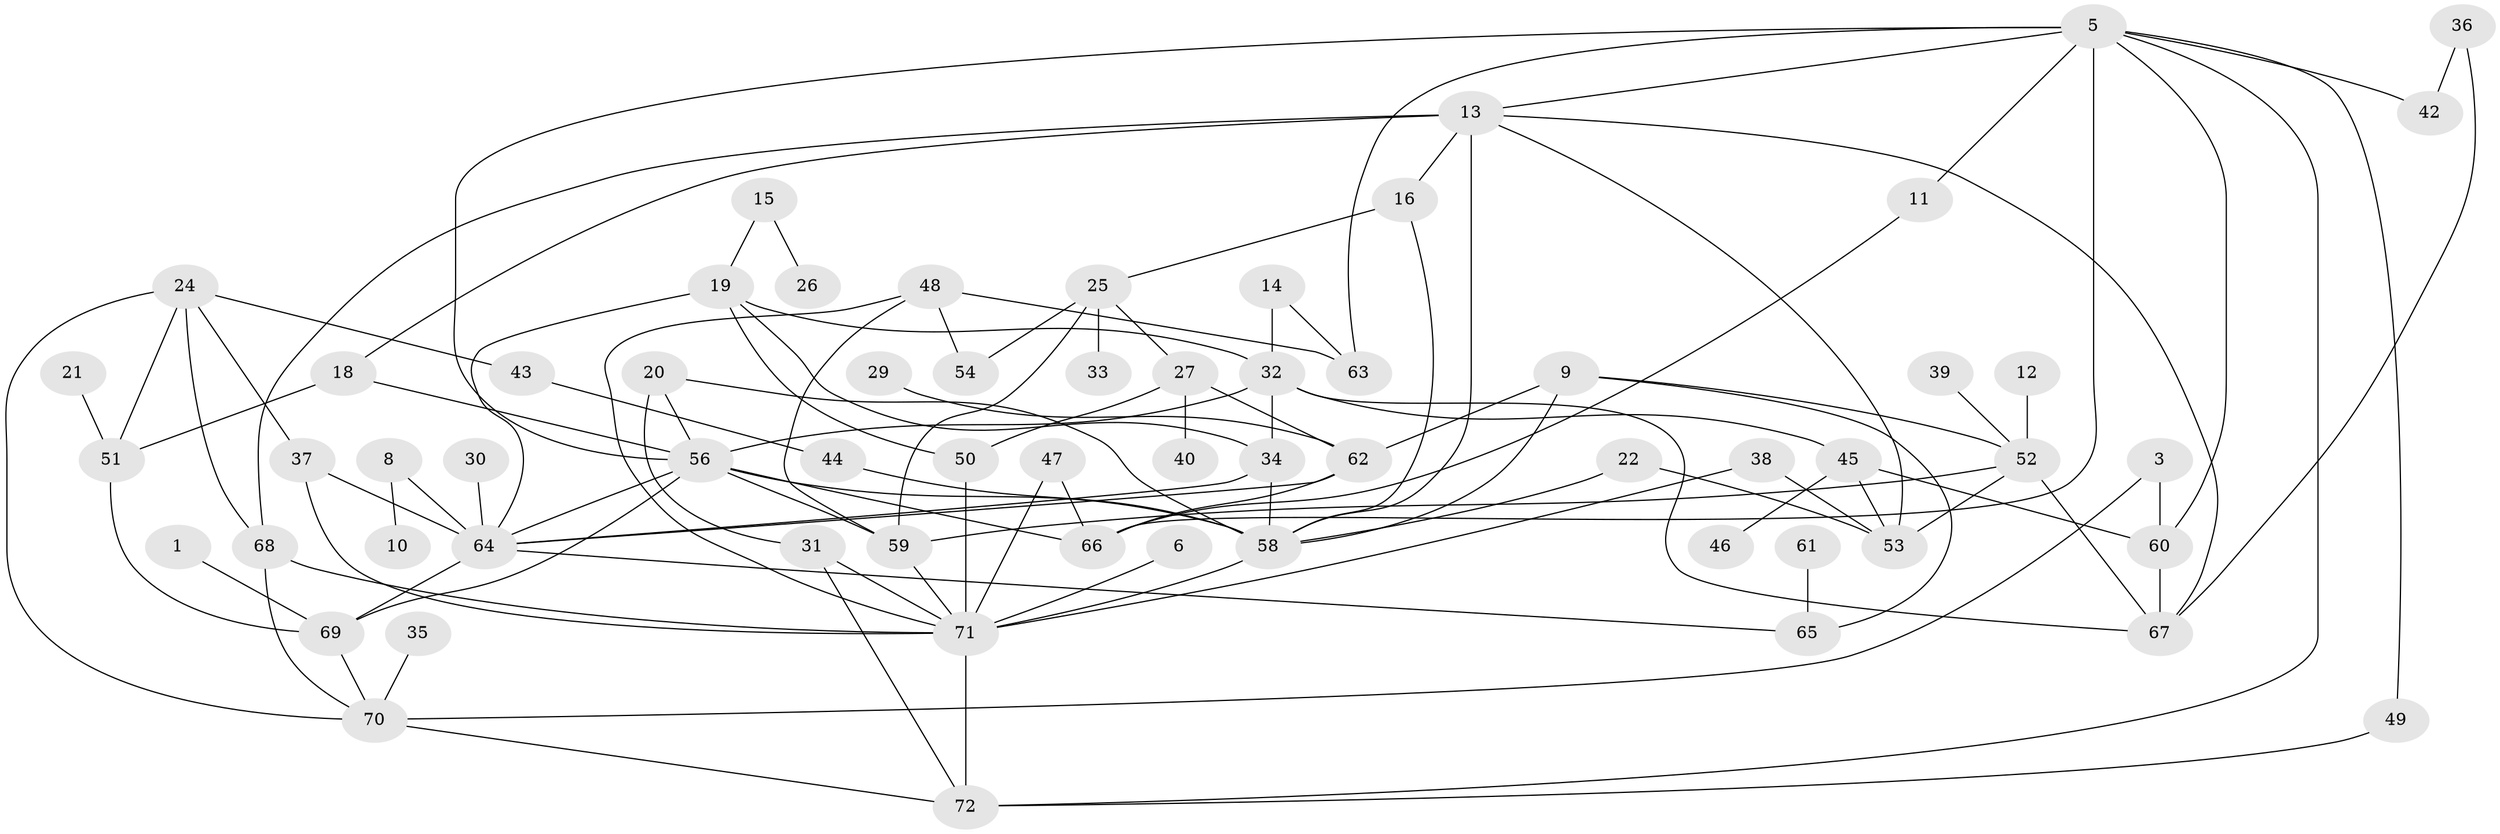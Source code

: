 // original degree distribution, {4: 0.14685314685314685, 3: 0.26573426573426573, 2: 0.2517482517482518, 1: 0.18181818181818182, 0: 0.055944055944055944, 6: 0.027972027972027972, 5: 0.06293706293706294, 7: 0.006993006993006993}
// Generated by graph-tools (version 1.1) at 2025/25/03/09/25 03:25:13]
// undirected, 63 vertices, 110 edges
graph export_dot {
graph [start="1"]
  node [color=gray90,style=filled];
  1;
  3;
  5;
  6;
  8;
  9;
  10;
  11;
  12;
  13;
  14;
  15;
  16;
  18;
  19;
  20;
  21;
  22;
  24;
  25;
  26;
  27;
  29;
  30;
  31;
  32;
  33;
  34;
  35;
  36;
  37;
  38;
  39;
  40;
  42;
  43;
  44;
  45;
  46;
  47;
  48;
  49;
  50;
  51;
  52;
  53;
  54;
  56;
  58;
  59;
  60;
  61;
  62;
  63;
  64;
  65;
  66;
  67;
  68;
  69;
  70;
  71;
  72;
  1 -- 69 [weight=1.0];
  3 -- 60 [weight=1.0];
  3 -- 70 [weight=1.0];
  5 -- 11 [weight=1.0];
  5 -- 13 [weight=1.0];
  5 -- 42 [weight=1.0];
  5 -- 49 [weight=1.0];
  5 -- 56 [weight=1.0];
  5 -- 60 [weight=1.0];
  5 -- 63 [weight=1.0];
  5 -- 66 [weight=1.0];
  5 -- 72 [weight=1.0];
  6 -- 71 [weight=1.0];
  8 -- 10 [weight=1.0];
  8 -- 64 [weight=1.0];
  9 -- 52 [weight=1.0];
  9 -- 58 [weight=1.0];
  9 -- 62 [weight=1.0];
  9 -- 65 [weight=1.0];
  11 -- 66 [weight=1.0];
  12 -- 52 [weight=1.0];
  13 -- 16 [weight=1.0];
  13 -- 18 [weight=1.0];
  13 -- 53 [weight=1.0];
  13 -- 58 [weight=1.0];
  13 -- 67 [weight=1.0];
  13 -- 68 [weight=1.0];
  14 -- 32 [weight=1.0];
  14 -- 63 [weight=1.0];
  15 -- 19 [weight=1.0];
  15 -- 26 [weight=1.0];
  16 -- 25 [weight=1.0];
  16 -- 58 [weight=1.0];
  18 -- 51 [weight=1.0];
  18 -- 56 [weight=1.0];
  19 -- 32 [weight=1.0];
  19 -- 34 [weight=1.0];
  19 -- 50 [weight=2.0];
  19 -- 64 [weight=1.0];
  20 -- 31 [weight=1.0];
  20 -- 56 [weight=1.0];
  20 -- 58 [weight=1.0];
  21 -- 51 [weight=1.0];
  22 -- 53 [weight=1.0];
  22 -- 58 [weight=1.0];
  24 -- 37 [weight=1.0];
  24 -- 43 [weight=1.0];
  24 -- 51 [weight=1.0];
  24 -- 68 [weight=1.0];
  24 -- 70 [weight=1.0];
  25 -- 27 [weight=1.0];
  25 -- 33 [weight=1.0];
  25 -- 54 [weight=1.0];
  25 -- 59 [weight=1.0];
  27 -- 40 [weight=1.0];
  27 -- 50 [weight=1.0];
  27 -- 62 [weight=1.0];
  29 -- 62 [weight=1.0];
  30 -- 64 [weight=1.0];
  31 -- 71 [weight=1.0];
  31 -- 72 [weight=1.0];
  32 -- 34 [weight=1.0];
  32 -- 45 [weight=1.0];
  32 -- 56 [weight=1.0];
  32 -- 67 [weight=1.0];
  34 -- 58 [weight=1.0];
  34 -- 64 [weight=1.0];
  35 -- 70 [weight=1.0];
  36 -- 42 [weight=1.0];
  36 -- 67 [weight=1.0];
  37 -- 64 [weight=1.0];
  37 -- 71 [weight=1.0];
  38 -- 53 [weight=1.0];
  38 -- 71 [weight=1.0];
  39 -- 52 [weight=1.0];
  43 -- 44 [weight=1.0];
  44 -- 58 [weight=1.0];
  45 -- 46 [weight=1.0];
  45 -- 53 [weight=2.0];
  45 -- 60 [weight=1.0];
  47 -- 66 [weight=1.0];
  47 -- 71 [weight=1.0];
  48 -- 54 [weight=1.0];
  48 -- 59 [weight=1.0];
  48 -- 63 [weight=1.0];
  48 -- 71 [weight=1.0];
  49 -- 72 [weight=1.0];
  50 -- 71 [weight=1.0];
  51 -- 69 [weight=2.0];
  52 -- 53 [weight=1.0];
  52 -- 59 [weight=1.0];
  52 -- 67 [weight=1.0];
  56 -- 58 [weight=1.0];
  56 -- 59 [weight=1.0];
  56 -- 64 [weight=1.0];
  56 -- 66 [weight=1.0];
  56 -- 69 [weight=1.0];
  58 -- 71 [weight=2.0];
  59 -- 71 [weight=1.0];
  60 -- 67 [weight=1.0];
  61 -- 65 [weight=1.0];
  62 -- 64 [weight=1.0];
  62 -- 66 [weight=1.0];
  64 -- 65 [weight=1.0];
  64 -- 69 [weight=1.0];
  68 -- 70 [weight=1.0];
  68 -- 71 [weight=1.0];
  69 -- 70 [weight=1.0];
  70 -- 72 [weight=1.0];
  71 -- 72 [weight=2.0];
}
